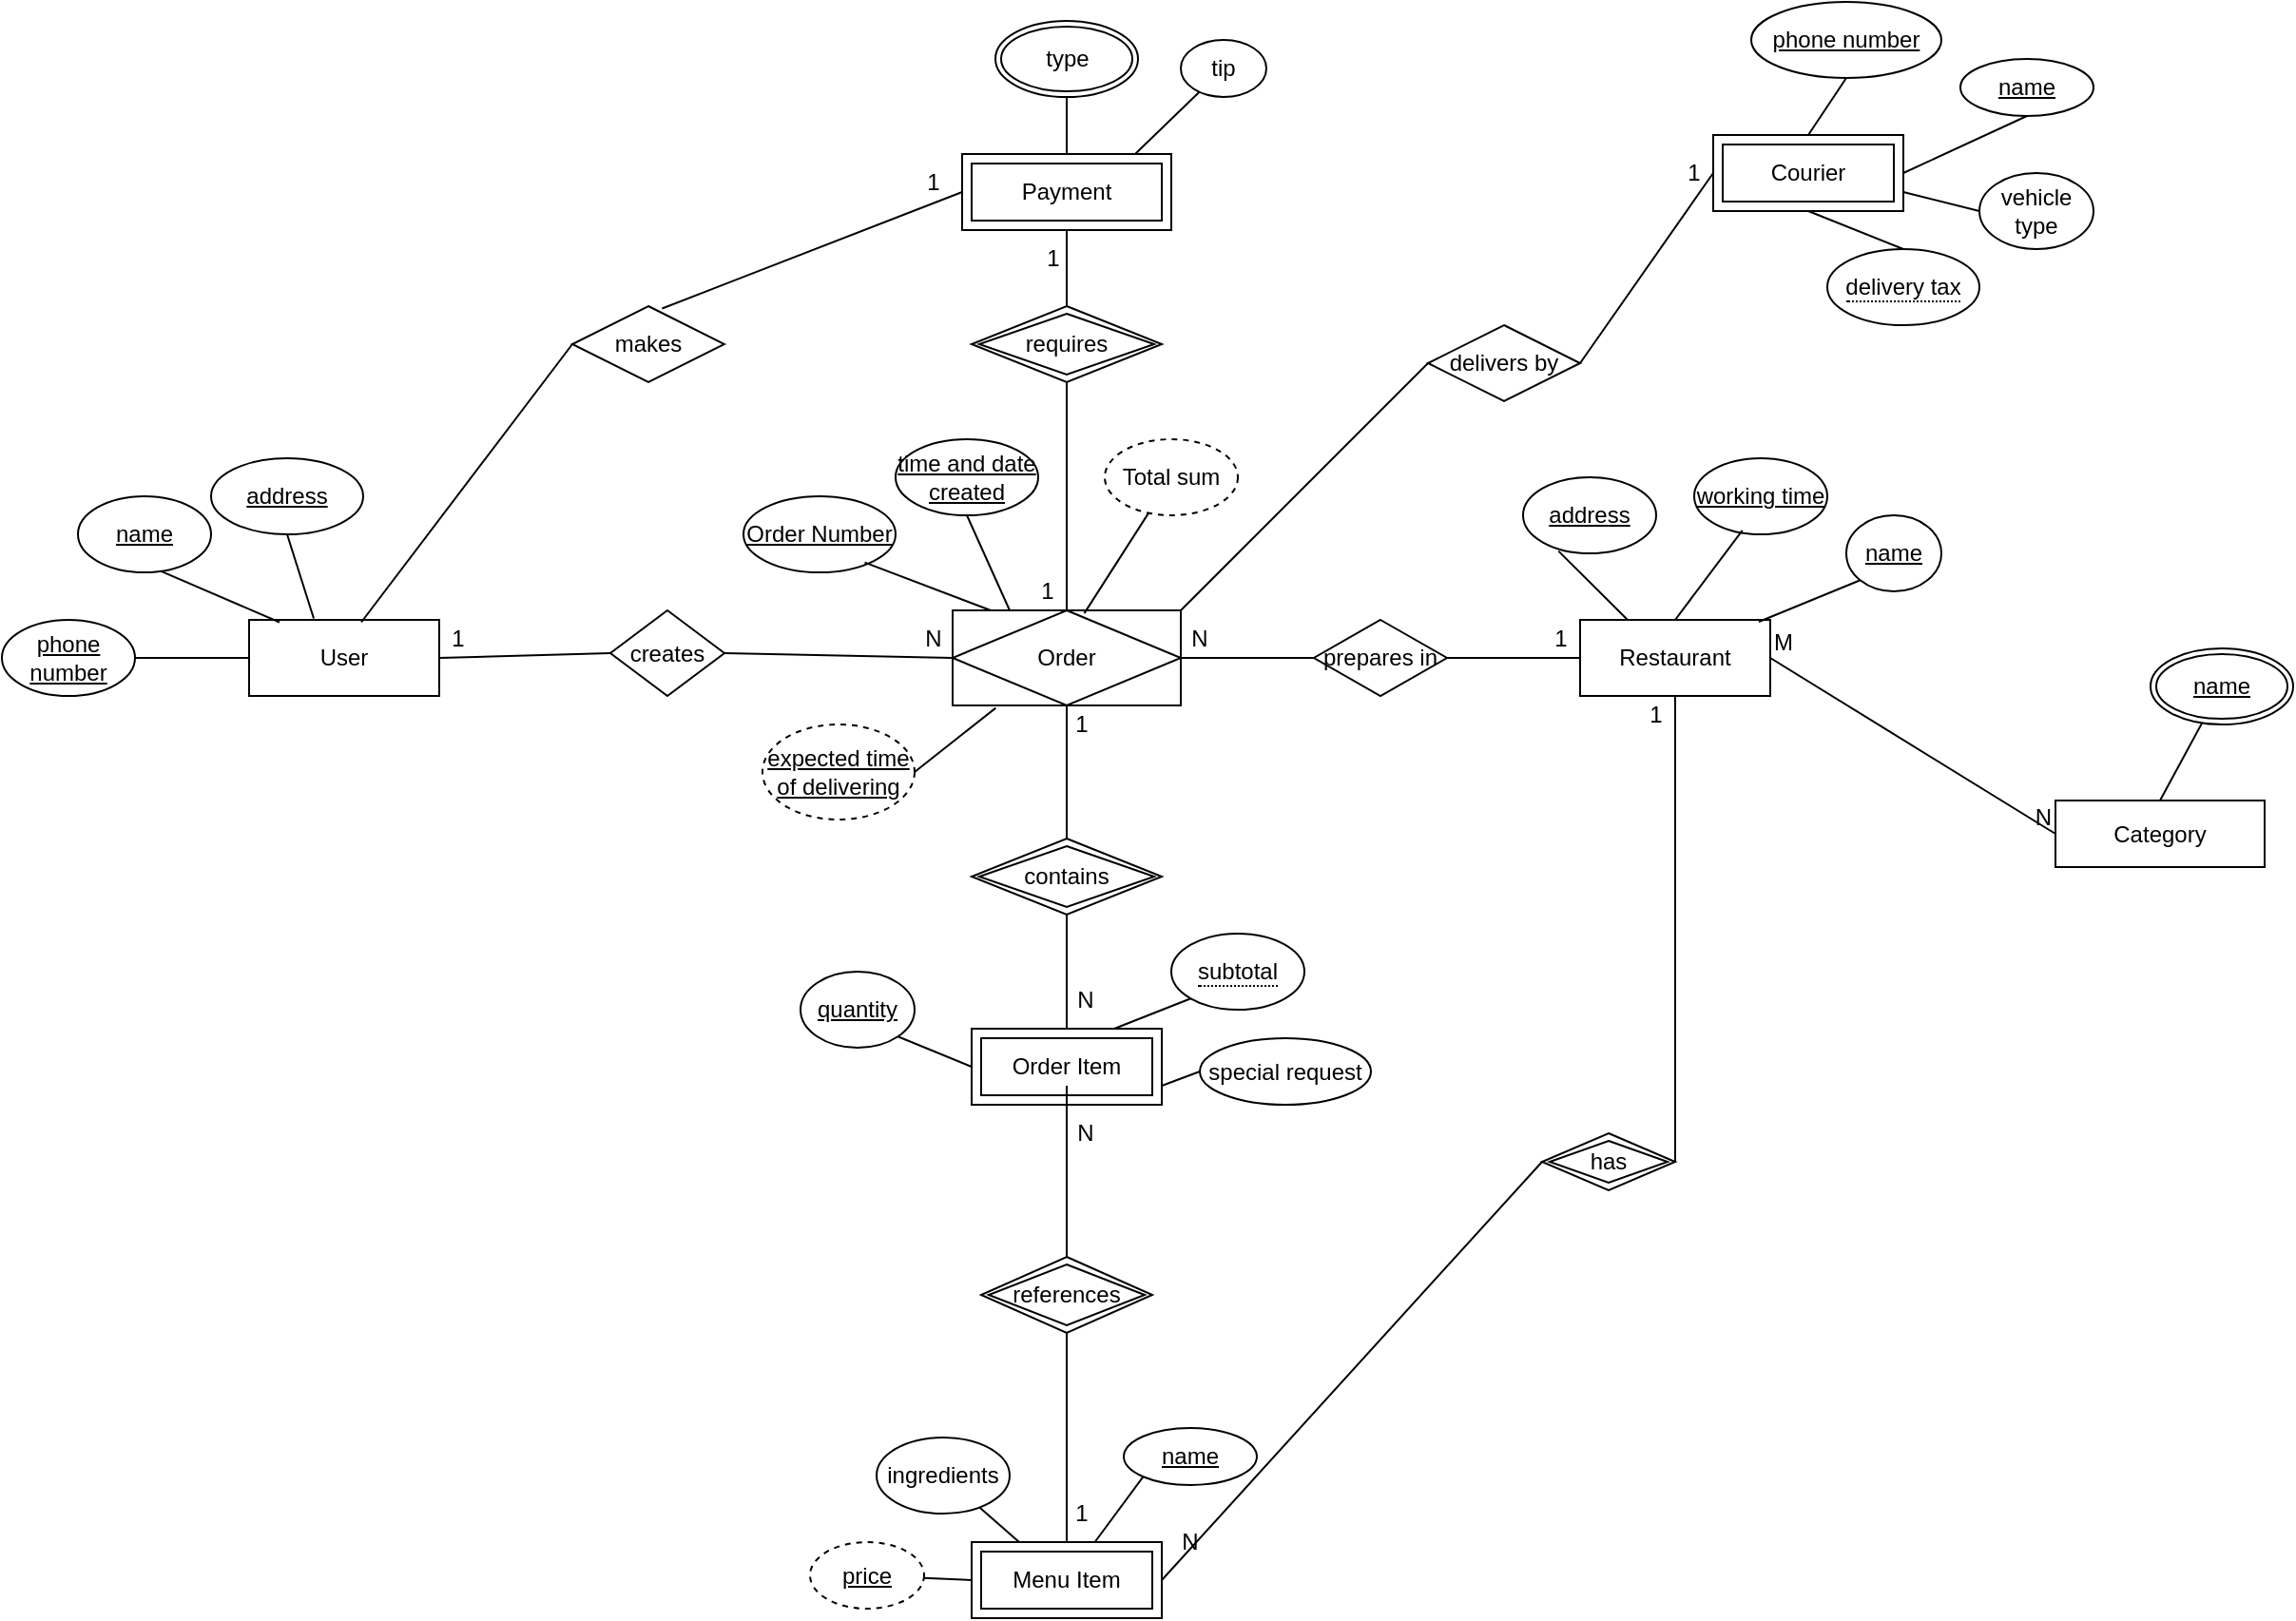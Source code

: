 <mxfile version="28.2.7">
  <diagram name="Page-1" id="MoFgTkFhk0gqg8Xyi4Bp">
    <mxGraphModel dx="1756" dy="458" grid="1" gridSize="10" guides="1" tooltips="1" connect="1" arrows="1" fold="1" page="1" pageScale="1" pageWidth="850" pageHeight="1100" math="0" shadow="0">
      <root>
        <mxCell id="0" />
        <mxCell id="1" parent="0" />
        <mxCell id="4uma7BNo0RW1MsDn6lvz-1" value="User" style="whiteSpace=wrap;html=1;align=center;" parent="1" vertex="1">
          <mxGeometry x="-50" y="385" width="100" height="40" as="geometry" />
        </mxCell>
        <mxCell id="4uma7BNo0RW1MsDn6lvz-3" value="Payment" style="shape=ext;margin=3;double=1;whiteSpace=wrap;html=1;align=center;" parent="1" vertex="1">
          <mxGeometry x="325" y="140" width="110" height="40" as="geometry" />
        </mxCell>
        <mxCell id="4uma7BNo0RW1MsDn6lvz-4" value="Order" style="shape=associativeEntity;whiteSpace=wrap;html=1;align=center;" parent="1" vertex="1">
          <mxGeometry x="320" y="380" width="120" height="50" as="geometry" />
        </mxCell>
        <mxCell id="4uma7BNo0RW1MsDn6lvz-7" value="" style="endArrow=none;html=1;rounded=0;exitX=1;exitY=0.5;exitDx=0;exitDy=0;entryX=0;entryY=0.5;entryDx=0;entryDy=0;" parent="1" source="4uma7BNo0RW1MsDn6lvz-6" target="4uma7BNo0RW1MsDn6lvz-4" edge="1">
          <mxGeometry relative="1" as="geometry">
            <mxPoint x="350" y="410" as="sourcePoint" />
            <mxPoint x="510" y="410" as="targetPoint" />
          </mxGeometry>
        </mxCell>
        <mxCell id="4uma7BNo0RW1MsDn6lvz-8" value="" style="endArrow=none;html=1;rounded=0;exitX=1;exitY=0.5;exitDx=0;exitDy=0;entryX=0;entryY=0.5;entryDx=0;entryDy=0;" parent="1" source="4uma7BNo0RW1MsDn6lvz-1" target="4uma7BNo0RW1MsDn6lvz-6" edge="1">
          <mxGeometry relative="1" as="geometry">
            <mxPoint x="140" y="380" as="sourcePoint" />
            <mxPoint x="320" y="380" as="targetPoint" />
          </mxGeometry>
        </mxCell>
        <mxCell id="4uma7BNo0RW1MsDn6lvz-6" value="creates" style="shape=rhombus;perimeter=rhombusPerimeter;whiteSpace=wrap;html=1;align=center;" parent="1" vertex="1">
          <mxGeometry x="140" y="380" width="60" height="45" as="geometry" />
        </mxCell>
        <mxCell id="4uma7BNo0RW1MsDn6lvz-10" value="" style="endArrow=none;html=1;rounded=0;exitX=0.5;exitY=0;exitDx=0;exitDy=0;entryX=0.5;entryY=1;entryDx=0;entryDy=0;" parent="1" source="4uma7BNo0RW1MsDn6lvz-9" target="4uma7BNo0RW1MsDn6lvz-3" edge="1">
          <mxGeometry relative="1" as="geometry">
            <mxPoint x="350" y="410" as="sourcePoint" />
            <mxPoint x="510" y="410" as="targetPoint" />
          </mxGeometry>
        </mxCell>
        <mxCell id="4uma7BNo0RW1MsDn6lvz-11" value="" style="endArrow=none;html=1;rounded=0;exitX=0.5;exitY=0;exitDx=0;exitDy=0;entryX=0.5;entryY=1;entryDx=0;entryDy=0;" parent="1" source="4uma7BNo0RW1MsDn6lvz-4" target="4uma7BNo0RW1MsDn6lvz-9" edge="1">
          <mxGeometry relative="1" as="geometry">
            <mxPoint x="380" y="355" as="sourcePoint" />
            <mxPoint x="379" y="252" as="targetPoint" />
          </mxGeometry>
        </mxCell>
        <mxCell id="4uma7BNo0RW1MsDn6lvz-9" value="requires" style="shape=rhombus;double=1;perimeter=rhombusPerimeter;whiteSpace=wrap;html=1;align=center;" parent="1" vertex="1">
          <mxGeometry x="330" y="220" width="100" height="40" as="geometry" />
        </mxCell>
        <mxCell id="4uma7BNo0RW1MsDn6lvz-15" value="Menu Item" style="shape=ext;margin=3;double=1;whiteSpace=wrap;html=1;align=center;" parent="1" vertex="1">
          <mxGeometry x="330" y="870" width="100" height="40" as="geometry" />
        </mxCell>
        <mxCell id="4uma7BNo0RW1MsDn6lvz-16" value="" style="endArrow=none;html=1;rounded=0;exitX=0.5;exitY=1;exitDx=0;exitDy=0;entryX=0.5;entryY=0;entryDx=0;entryDy=0;" parent="1" source="ycsqMdHeCcmxo6o2h_vL-10" target="4uma7BNo0RW1MsDn6lvz-15" edge="1">
          <mxGeometry relative="1" as="geometry">
            <mxPoint x="380" y="630" as="sourcePoint" />
            <mxPoint x="385" y="855" as="targetPoint" />
          </mxGeometry>
        </mxCell>
        <mxCell id="4uma7BNo0RW1MsDn6lvz-18" value="" style="endArrow=none;html=1;rounded=0;exitX=0.5;exitY=1;exitDx=0;exitDy=0;entryX=0.5;entryY=0;entryDx=0;entryDy=0;" parent="1" source="4uma7BNo0RW1MsDn6lvz-4" edge="1">
          <mxGeometry relative="1" as="geometry">
            <mxPoint x="380" y="405" as="sourcePoint" />
            <mxPoint x="380" y="500" as="targetPoint" />
          </mxGeometry>
        </mxCell>
        <mxCell id="4uma7BNo0RW1MsDn6lvz-20" value="" style="endArrow=none;html=1;rounded=0;exitX=1;exitY=0.5;exitDx=0;exitDy=0;entryX=0.5;entryY=1;entryDx=0;entryDy=0;" parent="1" source="4uma7BNo0RW1MsDn6lvz-19" target="4uma7BNo0RW1MsDn6lvz-5" edge="1">
          <mxGeometry relative="1" as="geometry">
            <mxPoint x="350" y="410" as="sourcePoint" />
            <mxPoint x="510" y="410" as="targetPoint" />
          </mxGeometry>
        </mxCell>
        <mxCell id="4uma7BNo0RW1MsDn6lvz-21" value="" style="endArrow=none;html=1;rounded=0;exitX=1;exitY=0.5;exitDx=0;exitDy=0;entryX=0;entryY=0.5;entryDx=0;entryDy=0;" parent="1" source="4uma7BNo0RW1MsDn6lvz-15" target="4uma7BNo0RW1MsDn6lvz-19" edge="1">
          <mxGeometry relative="1" as="geometry">
            <mxPoint x="430" y="540" as="sourcePoint" />
            <mxPoint x="640" y="400" as="targetPoint" />
          </mxGeometry>
        </mxCell>
        <mxCell id="4uma7BNo0RW1MsDn6lvz-19" value="has" style="shape=rhombus;double=1;perimeter=rhombusPerimeter;whiteSpace=wrap;html=1;align=center;" parent="1" vertex="1">
          <mxGeometry x="630" y="655" width="70" height="30" as="geometry" />
        </mxCell>
        <mxCell id="4uma7BNo0RW1MsDn6lvz-25" value="Courier" style="shape=ext;margin=3;double=1;whiteSpace=wrap;html=1;align=center;" parent="1" vertex="1">
          <mxGeometry x="720" y="130" width="100" height="40" as="geometry" />
        </mxCell>
        <mxCell id="4uma7BNo0RW1MsDn6lvz-28" value="" style="endArrow=none;html=1;rounded=0;exitX=1;exitY=0.5;exitDx=0;exitDy=0;entryX=0;entryY=0.5;entryDx=0;entryDy=0;" parent="1" source="4uma7BNo0RW1MsDn6lvz-4" target="4uma7BNo0RW1MsDn6lvz-27" edge="1">
          <mxGeometry relative="1" as="geometry">
            <mxPoint x="440" y="405" as="sourcePoint" />
            <mxPoint x="550" y="405" as="targetPoint" />
          </mxGeometry>
        </mxCell>
        <mxCell id="4uma7BNo0RW1MsDn6lvz-27" value="prepares in" style="shape=rhombus;perimeter=rhombusPerimeter;whiteSpace=wrap;html=1;align=center;" parent="1" vertex="1">
          <mxGeometry x="510" y="385" width="70" height="40" as="geometry" />
        </mxCell>
        <mxCell id="4uma7BNo0RW1MsDn6lvz-40" value="" style="endArrow=none;html=1;rounded=0;exitX=1;exitY=0.5;exitDx=0;exitDy=0;entryX=0;entryY=0.5;entryDx=0;entryDy=0;" parent="1" source="4uma7BNo0RW1MsDn6lvz-27" target="4uma7BNo0RW1MsDn6lvz-5" edge="1">
          <mxGeometry relative="1" as="geometry">
            <mxPoint x="540" y="405" as="sourcePoint" />
            <mxPoint x="600" y="402.5" as="targetPoint" />
          </mxGeometry>
        </mxCell>
        <mxCell id="4uma7BNo0RW1MsDn6lvz-5" value="Restaurant" style="whiteSpace=wrap;html=1;align=center;" parent="1" vertex="1">
          <mxGeometry x="650" y="385" width="100" height="40" as="geometry" />
        </mxCell>
        <mxCell id="4uma7BNo0RW1MsDn6lvz-41" value="delivers by" style="shape=rhombus;perimeter=rhombusPerimeter;whiteSpace=wrap;html=1;align=center;" parent="1" vertex="1">
          <mxGeometry x="570" y="230" width="80" height="40" as="geometry" />
        </mxCell>
        <mxCell id="4uma7BNo0RW1MsDn6lvz-42" value="" style="endArrow=none;html=1;rounded=0;exitX=1;exitY=0;exitDx=0;exitDy=0;entryX=0;entryY=0.5;entryDx=0;entryDy=0;" parent="1" source="4uma7BNo0RW1MsDn6lvz-4" target="4uma7BNo0RW1MsDn6lvz-41" edge="1">
          <mxGeometry relative="1" as="geometry">
            <mxPoint x="460" y="310" as="sourcePoint" />
            <mxPoint x="620" y="310" as="targetPoint" />
          </mxGeometry>
        </mxCell>
        <mxCell id="4uma7BNo0RW1MsDn6lvz-43" value="" style="endArrow=none;html=1;rounded=0;exitX=1;exitY=0.5;exitDx=0;exitDy=0;entryX=0;entryY=0.5;entryDx=0;entryDy=0;" parent="1" source="4uma7BNo0RW1MsDn6lvz-41" target="4uma7BNo0RW1MsDn6lvz-25" edge="1">
          <mxGeometry relative="1" as="geometry">
            <mxPoint x="460" y="310" as="sourcePoint" />
            <mxPoint x="620" y="310" as="targetPoint" />
          </mxGeometry>
        </mxCell>
        <mxCell id="m9DAG0MVWjscYIP5leJM-1" value="Order Number" style="ellipse;whiteSpace=wrap;html=1;align=center;fontStyle=4;" parent="1" vertex="1">
          <mxGeometry x="210" y="320" width="80" height="40" as="geometry" />
        </mxCell>
        <mxCell id="m9DAG0MVWjscYIP5leJM-2" value="" style="endArrow=none;html=1;rounded=0;exitX=0.797;exitY=0.87;exitDx=0;exitDy=0;exitPerimeter=0;entryX=0.167;entryY=0;entryDx=0;entryDy=0;entryPerimeter=0;" parent="1" source="m9DAG0MVWjscYIP5leJM-1" target="4uma7BNo0RW1MsDn6lvz-4" edge="1">
          <mxGeometry relative="1" as="geometry">
            <mxPoint x="250" y="240" as="sourcePoint" />
            <mxPoint x="410" y="240" as="targetPoint" />
          </mxGeometry>
        </mxCell>
        <mxCell id="m9DAG0MVWjscYIP5leJM-3" value="&lt;u&gt;time and date created&lt;/u&gt;" style="ellipse;whiteSpace=wrap;html=1;align=center;" parent="1" vertex="1">
          <mxGeometry x="290" y="290" width="75" height="40" as="geometry" />
        </mxCell>
        <mxCell id="m9DAG0MVWjscYIP5leJM-5" value="" style="endArrow=none;html=1;rounded=0;entryX=0.5;entryY=1;entryDx=0;entryDy=0;exitX=0.25;exitY=0;exitDx=0;exitDy=0;" parent="1" source="4uma7BNo0RW1MsDn6lvz-4" target="m9DAG0MVWjscYIP5leJM-3" edge="1">
          <mxGeometry width="50" height="50" relative="1" as="geometry">
            <mxPoint x="300" y="430" as="sourcePoint" />
            <mxPoint x="350" y="380" as="targetPoint" />
          </mxGeometry>
        </mxCell>
        <mxCell id="m9DAG0MVWjscYIP5leJM-6" value="" style="endArrow=none;html=1;rounded=0;exitX=0.577;exitY=0.031;exitDx=0;exitDy=0;exitPerimeter=0;" parent="1" source="4uma7BNo0RW1MsDn6lvz-4" target="m9DAG0MVWjscYIP5leJM-7" edge="1">
          <mxGeometry width="50" height="50" relative="1" as="geometry">
            <mxPoint x="397.5" y="360" as="sourcePoint" />
            <mxPoint x="410" y="330" as="targetPoint" />
          </mxGeometry>
        </mxCell>
        <mxCell id="m9DAG0MVWjscYIP5leJM-7" value="Total sum" style="ellipse;whiteSpace=wrap;html=1;align=center;dashed=1;" parent="1" vertex="1">
          <mxGeometry x="400" y="290" width="70" height="40" as="geometry" />
        </mxCell>
        <mxCell id="m9DAG0MVWjscYIP5leJM-8" value="" style="endArrow=none;html=1;rounded=0;entryX=0.25;entryY=0;entryDx=0;entryDy=0;" parent="1" source="m9DAG0MVWjscYIP5leJM-9" target="4uma7BNo0RW1MsDn6lvz-15" edge="1">
          <mxGeometry relative="1" as="geometry">
            <mxPoint x="325" y="825" as="sourcePoint" />
            <mxPoint x="415" y="735" as="targetPoint" />
          </mxGeometry>
        </mxCell>
        <mxCell id="m9DAG0MVWjscYIP5leJM-9" value="ingredients" style="ellipse;whiteSpace=wrap;html=1;align=center;" parent="1" vertex="1">
          <mxGeometry x="280" y="815" width="70" height="40" as="geometry" />
        </mxCell>
        <mxCell id="m9DAG0MVWjscYIP5leJM-11" value="" style="endArrow=none;html=1;rounded=0;entryX=0;entryY=0.5;entryDx=0;entryDy=0;" parent="1" source="m9DAG0MVWjscYIP5leJM-12" target="4uma7BNo0RW1MsDn6lvz-15" edge="1">
          <mxGeometry relative="1" as="geometry">
            <mxPoint x="285" y="885" as="sourcePoint" />
            <mxPoint x="415" y="735" as="targetPoint" />
          </mxGeometry>
        </mxCell>
        <mxCell id="m9DAG0MVWjscYIP5leJM-12" value="&lt;u&gt;price&lt;/u&gt;" style="ellipse;whiteSpace=wrap;html=1;align=center;dashed=1;" parent="1" vertex="1">
          <mxGeometry x="245" y="870" width="60" height="35" as="geometry" />
        </mxCell>
        <mxCell id="m9DAG0MVWjscYIP5leJM-14" value="" style="endArrow=none;html=1;rounded=0;entryX=0.5;entryY=0;entryDx=0;entryDy=0;" parent="1" source="m9DAG0MVWjscYIP5leJM-15" target="4uma7BNo0RW1MsDn6lvz-3" edge="1">
          <mxGeometry relative="1" as="geometry">
            <mxPoint x="290" y="130" as="sourcePoint" />
            <mxPoint x="410" y="280" as="targetPoint" />
          </mxGeometry>
        </mxCell>
        <mxCell id="m9DAG0MVWjscYIP5leJM-15" value="type" style="ellipse;shape=doubleEllipse;margin=3;whiteSpace=wrap;html=1;align=center;" parent="1" vertex="1">
          <mxGeometry x="342.5" y="70" width="75" height="40" as="geometry" />
        </mxCell>
        <mxCell id="m9DAG0MVWjscYIP5leJM-17" value="address" style="ellipse;whiteSpace=wrap;html=1;align=center;fontStyle=4;" parent="1" vertex="1">
          <mxGeometry x="620" y="310" width="70" height="40" as="geometry" />
        </mxCell>
        <mxCell id="m9DAG0MVWjscYIP5leJM-18" value="" style="endArrow=none;html=1;rounded=0;exitX=0.266;exitY=0.97;exitDx=0;exitDy=0;exitPerimeter=0;entryX=0.25;entryY=0;entryDx=0;entryDy=0;" parent="1" source="m9DAG0MVWjscYIP5leJM-17" target="4uma7BNo0RW1MsDn6lvz-5" edge="1">
          <mxGeometry relative="1" as="geometry">
            <mxPoint x="650" y="348" as="sourcePoint" />
            <mxPoint x="670" y="380" as="targetPoint" />
          </mxGeometry>
        </mxCell>
        <mxCell id="m9DAG0MVWjscYIP5leJM-19" value="working time" style="ellipse;whiteSpace=wrap;html=1;align=center;fontStyle=4;" parent="1" vertex="1">
          <mxGeometry x="710" y="300" width="70" height="40" as="geometry" />
        </mxCell>
        <mxCell id="m9DAG0MVWjscYIP5leJM-20" value="" style="endArrow=none;html=1;rounded=0;exitX=0.362;exitY=0.948;exitDx=0;exitDy=0;exitPerimeter=0;entryX=0.5;entryY=0;entryDx=0;entryDy=0;" parent="1" source="m9DAG0MVWjscYIP5leJM-19" target="4uma7BNo0RW1MsDn6lvz-5" edge="1">
          <mxGeometry relative="1" as="geometry">
            <mxPoint x="530" y="420" as="sourcePoint" />
            <mxPoint x="710" y="380" as="targetPoint" />
          </mxGeometry>
        </mxCell>
        <mxCell id="m9DAG0MVWjscYIP5leJM-21" value="" style="endArrow=none;html=1;rounded=0;" parent="1" target="m9DAG0MVWjscYIP5leJM-22" edge="1">
          <mxGeometry relative="1" as="geometry">
            <mxPoint x="416" y="140" as="sourcePoint" />
            <mxPoint x="440" y="120" as="targetPoint" />
          </mxGeometry>
        </mxCell>
        <mxCell id="m9DAG0MVWjscYIP5leJM-22" value="tip" style="ellipse;whiteSpace=wrap;html=1;align=center;" parent="1" vertex="1">
          <mxGeometry x="440" y="80" width="45" height="30" as="geometry" />
        </mxCell>
        <mxCell id="m9DAG0MVWjscYIP5leJM-26" value="&lt;u&gt;name&lt;/u&gt;" style="ellipse;whiteSpace=wrap;html=1;align=center;" parent="1" vertex="1">
          <mxGeometry x="850" y="90" width="70" height="30" as="geometry" />
        </mxCell>
        <mxCell id="m9DAG0MVWjscYIP5leJM-27" value="phone number" style="ellipse;whiteSpace=wrap;html=1;align=center;fontStyle=4;" parent="1" vertex="1">
          <mxGeometry x="740" y="60" width="100" height="40" as="geometry" />
        </mxCell>
        <mxCell id="m9DAG0MVWjscYIP5leJM-28" value="" style="endArrow=none;html=1;rounded=0;exitX=0.5;exitY=1;exitDx=0;exitDy=0;entryX=0.5;entryY=0;entryDx=0;entryDy=0;" parent="1" source="m9DAG0MVWjscYIP5leJM-27" target="4uma7BNo0RW1MsDn6lvz-25" edge="1">
          <mxGeometry relative="1" as="geometry">
            <mxPoint x="450" y="210" as="sourcePoint" />
            <mxPoint x="610" y="210" as="targetPoint" />
          </mxGeometry>
        </mxCell>
        <mxCell id="m9DAG0MVWjscYIP5leJM-29" value="" style="endArrow=none;html=1;rounded=0;entryX=1;entryY=0.5;entryDx=0;entryDy=0;exitX=0.5;exitY=1;exitDx=0;exitDy=0;" parent="1" source="m9DAG0MVWjscYIP5leJM-26" target="4uma7BNo0RW1MsDn6lvz-25" edge="1">
          <mxGeometry relative="1" as="geometry">
            <mxPoint x="450" y="210" as="sourcePoint" />
            <mxPoint x="610" y="210" as="targetPoint" />
          </mxGeometry>
        </mxCell>
        <mxCell id="m9DAG0MVWjscYIP5leJM-30" value="vehicle type" style="ellipse;whiteSpace=wrap;html=1;align=center;" parent="1" vertex="1">
          <mxGeometry x="860" y="150" width="60" height="40" as="geometry" />
        </mxCell>
        <mxCell id="m9DAG0MVWjscYIP5leJM-31" value="" style="endArrow=none;html=1;rounded=0;entryX=0;entryY=0.5;entryDx=0;entryDy=0;exitX=1;exitY=0.75;exitDx=0;exitDy=0;" parent="1" source="4uma7BNo0RW1MsDn6lvz-25" target="m9DAG0MVWjscYIP5leJM-30" edge="1">
          <mxGeometry relative="1" as="geometry">
            <mxPoint x="700" y="180" as="sourcePoint" />
            <mxPoint x="860" y="180" as="targetPoint" />
          </mxGeometry>
        </mxCell>
        <mxCell id="m9DAG0MVWjscYIP5leJM-35" value="address" style="ellipse;whiteSpace=wrap;html=1;align=center;fontStyle=4;" parent="1" vertex="1">
          <mxGeometry x="-70" y="300" width="80" height="40" as="geometry" />
        </mxCell>
        <mxCell id="m9DAG0MVWjscYIP5leJM-36" value="&lt;u&gt;name&lt;/u&gt;" style="ellipse;whiteSpace=wrap;html=1;align=center;" parent="1" vertex="1">
          <mxGeometry x="-140" y="320" width="70" height="40" as="geometry" />
        </mxCell>
        <mxCell id="m9DAG0MVWjscYIP5leJM-39" value="phone number" style="ellipse;whiteSpace=wrap;html=1;align=center;fontStyle=4;" parent="1" vertex="1">
          <mxGeometry x="-180" y="385" width="70" height="40" as="geometry" />
        </mxCell>
        <mxCell id="m9DAG0MVWjscYIP5leJM-40" value="" style="endArrow=none;html=1;rounded=0;exitX=0.34;exitY=-0.019;exitDx=0;exitDy=0;entryX=0.5;entryY=1;entryDx=0;entryDy=0;exitPerimeter=0;" parent="1" source="4uma7BNo0RW1MsDn6lvz-1" target="m9DAG0MVWjscYIP5leJM-35" edge="1">
          <mxGeometry relative="1" as="geometry">
            <mxPoint x="230" y="450" as="sourcePoint" />
            <mxPoint x="390" y="450" as="targetPoint" />
          </mxGeometry>
        </mxCell>
        <mxCell id="m9DAG0MVWjscYIP5leJM-41" value="" style="endArrow=none;html=1;rounded=0;exitX=0.625;exitY=0.986;exitDx=0;exitDy=0;exitPerimeter=0;entryX=0.16;entryY=0.031;entryDx=0;entryDy=0;entryPerimeter=0;" parent="1" source="m9DAG0MVWjscYIP5leJM-36" target="4uma7BNo0RW1MsDn6lvz-1" edge="1">
          <mxGeometry relative="1" as="geometry">
            <mxPoint x="230" y="450" as="sourcePoint" />
            <mxPoint x="390" y="450" as="targetPoint" />
          </mxGeometry>
        </mxCell>
        <mxCell id="m9DAG0MVWjscYIP5leJM-42" value="" style="endArrow=none;html=1;rounded=0;entryX=0;entryY=0.5;entryDx=0;entryDy=0;" parent="1" source="m9DAG0MVWjscYIP5leJM-39" target="4uma7BNo0RW1MsDn6lvz-1" edge="1">
          <mxGeometry relative="1" as="geometry">
            <mxPoint x="230" y="450" as="sourcePoint" />
            <mxPoint x="390" y="450" as="targetPoint" />
          </mxGeometry>
        </mxCell>
        <mxCell id="m9DAG0MVWjscYIP5leJM-43" value="&lt;u&gt;expected time of delivering&lt;/u&gt;" style="ellipse;whiteSpace=wrap;html=1;align=center;dashed=1;" parent="1" vertex="1">
          <mxGeometry x="220" y="440" width="80" height="50" as="geometry" />
        </mxCell>
        <mxCell id="m9DAG0MVWjscYIP5leJM-44" value="" style="endArrow=none;html=1;rounded=0;exitX=0.189;exitY=1.026;exitDx=0;exitDy=0;exitPerimeter=0;entryX=1;entryY=0.5;entryDx=0;entryDy=0;" parent="1" source="4uma7BNo0RW1MsDn6lvz-4" target="m9DAG0MVWjscYIP5leJM-43" edge="1">
          <mxGeometry relative="1" as="geometry">
            <mxPoint x="370" y="380" as="sourcePoint" />
            <mxPoint x="530" y="380" as="targetPoint" />
          </mxGeometry>
        </mxCell>
        <mxCell id="m9DAG0MVWjscYIP5leJM-45" value="1" style="text;html=1;whiteSpace=wrap;strokeColor=none;fillColor=none;align=center;verticalAlign=middle;rounded=0;" parent="1" vertex="1">
          <mxGeometry x="30" y="380" width="60" height="30" as="geometry" />
        </mxCell>
        <mxCell id="m9DAG0MVWjscYIP5leJM-46" value="N" style="text;html=1;whiteSpace=wrap;strokeColor=none;fillColor=none;align=center;verticalAlign=middle;rounded=0;" parent="1" vertex="1">
          <mxGeometry x="280" y="380" width="60" height="30" as="geometry" />
        </mxCell>
        <mxCell id="m9DAG0MVWjscYIP5leJM-47" value="N" style="text;html=1;whiteSpace=wrap;strokeColor=none;fillColor=none;align=center;verticalAlign=middle;rounded=0;" parent="1" vertex="1">
          <mxGeometry x="420" y="380" width="60" height="30" as="geometry" />
        </mxCell>
        <mxCell id="m9DAG0MVWjscYIP5leJM-48" value="1" style="text;html=1;whiteSpace=wrap;strokeColor=none;fillColor=none;align=center;verticalAlign=middle;rounded=0;" parent="1" vertex="1">
          <mxGeometry x="610" y="380" width="60" height="30" as="geometry" />
        </mxCell>
        <mxCell id="m9DAG0MVWjscYIP5leJM-49" value="1" style="text;html=1;whiteSpace=wrap;strokeColor=none;fillColor=none;align=center;verticalAlign=middle;rounded=0;" parent="1" vertex="1">
          <mxGeometry x="680" y="135" width="60" height="30" as="geometry" />
        </mxCell>
        <mxCell id="m9DAG0MVWjscYIP5leJM-50" value="1" style="text;html=1;whiteSpace=wrap;strokeColor=none;fillColor=none;align=center;verticalAlign=middle;rounded=0;" parent="1" vertex="1">
          <mxGeometry x="357.5" y="425" width="60" height="30" as="geometry" />
        </mxCell>
        <mxCell id="m9DAG0MVWjscYIP5leJM-51" value="N" style="text;html=1;whiteSpace=wrap;strokeColor=none;fillColor=none;align=center;verticalAlign=middle;rounded=0;" parent="1" vertex="1">
          <mxGeometry x="360" y="640" width="60" height="30" as="geometry" />
        </mxCell>
        <mxCell id="m9DAG0MVWjscYIP5leJM-52" value="1" style="text;html=1;whiteSpace=wrap;strokeColor=none;fillColor=none;align=center;verticalAlign=middle;rounded=0;" parent="1" vertex="1">
          <mxGeometry x="660" y="420" width="60" height="30" as="geometry" />
        </mxCell>
        <mxCell id="m9DAG0MVWjscYIP5leJM-53" value="N" style="text;html=1;whiteSpace=wrap;strokeColor=none;fillColor=none;align=center;verticalAlign=middle;rounded=0;" parent="1" vertex="1">
          <mxGeometry x="415" y="855" width="60" height="30" as="geometry" />
        </mxCell>
        <mxCell id="m9DAG0MVWjscYIP5leJM-54" value="1" style="text;html=1;whiteSpace=wrap;strokeColor=none;fillColor=none;align=center;verticalAlign=middle;rounded=0;" parent="1" vertex="1">
          <mxGeometry x="340" y="355" width="60" height="30" as="geometry" />
        </mxCell>
        <mxCell id="m9DAG0MVWjscYIP5leJM-55" value="1" style="text;html=1;whiteSpace=wrap;strokeColor=none;fillColor=none;align=center;verticalAlign=middle;rounded=0;" parent="1" vertex="1">
          <mxGeometry x="342.5" y="180" width="60" height="30" as="geometry" />
        </mxCell>
        <mxCell id="dDvOPkUlI8bFFpHEiNVP-1" value="name" style="ellipse;whiteSpace=wrap;html=1;align=center;fontStyle=4;" parent="1" vertex="1">
          <mxGeometry x="790" y="330" width="50" height="40" as="geometry" />
        </mxCell>
        <mxCell id="dDvOPkUlI8bFFpHEiNVP-2" value="" style="endArrow=none;html=1;rounded=0;entryX=0;entryY=1;entryDx=0;entryDy=0;exitX=0.94;exitY=0.025;exitDx=0;exitDy=0;exitPerimeter=0;" parent="1" source="4uma7BNo0RW1MsDn6lvz-5" target="dDvOPkUlI8bFFpHEiNVP-1" edge="1">
          <mxGeometry width="50" height="50" relative="1" as="geometry">
            <mxPoint x="370" y="540" as="sourcePoint" />
            <mxPoint x="420" y="490" as="targetPoint" />
          </mxGeometry>
        </mxCell>
        <mxCell id="dDvOPkUlI8bFFpHEiNVP-3" value="" style="endArrow=none;html=1;rounded=0;exitX=0;exitY=1;exitDx=0;exitDy=0;" parent="1" source="dDvOPkUlI8bFFpHEiNVP-4" target="4uma7BNo0RW1MsDn6lvz-15" edge="1">
          <mxGeometry width="50" height="50" relative="1" as="geometry">
            <mxPoint x="435" y="835" as="sourcePoint" />
            <mxPoint x="425" y="705" as="targetPoint" />
          </mxGeometry>
        </mxCell>
        <mxCell id="dDvOPkUlI8bFFpHEiNVP-4" value="name" style="ellipse;whiteSpace=wrap;html=1;align=center;fontStyle=4;" parent="1" vertex="1">
          <mxGeometry x="410" y="810" width="70" height="30" as="geometry" />
        </mxCell>
        <mxCell id="dDvOPkUlI8bFFpHEiNVP-6" style="edgeStyle=orthogonalEdgeStyle;rounded=0;orthogonalLoop=1;jettySize=auto;html=1;exitX=0.5;exitY=1;exitDx=0;exitDy=0;" parent="1" source="m9DAG0MVWjscYIP5leJM-36" target="m9DAG0MVWjscYIP5leJM-36" edge="1">
          <mxGeometry relative="1" as="geometry" />
        </mxCell>
        <mxCell id="dDvOPkUlI8bFFpHEiNVP-13" value="" style="endArrow=none;html=1;rounded=0;entryX=0;entryY=0.5;entryDx=0;entryDy=0;exitX=0.59;exitY=0.031;exitDx=0;exitDy=0;exitPerimeter=0;" parent="1" source="dDvOPkUlI8bFFpHEiNVP-14" target="4uma7BNo0RW1MsDn6lvz-3" edge="1">
          <mxGeometry width="50" height="50" relative="1" as="geometry">
            <mxPoint x="410" y="400" as="sourcePoint" />
            <mxPoint x="460" y="350" as="targetPoint" />
          </mxGeometry>
        </mxCell>
        <mxCell id="dDvOPkUlI8bFFpHEiNVP-15" value="" style="endArrow=none;html=1;rounded=0;entryX=0;entryY=0.5;entryDx=0;entryDy=0;exitX=0.59;exitY=0.031;exitDx=0;exitDy=0;exitPerimeter=0;" parent="1" source="4uma7BNo0RW1MsDn6lvz-1" target="dDvOPkUlI8bFFpHEiNVP-14" edge="1">
          <mxGeometry width="50" height="50" relative="1" as="geometry">
            <mxPoint x="9" y="386" as="sourcePoint" />
            <mxPoint x="325" y="160" as="targetPoint" />
          </mxGeometry>
        </mxCell>
        <mxCell id="dDvOPkUlI8bFFpHEiNVP-14" value="makes" style="shape=rhombus;perimeter=rhombusPerimeter;whiteSpace=wrap;html=1;align=center;" parent="1" vertex="1">
          <mxGeometry x="120" y="220" width="80" height="40" as="geometry" />
        </mxCell>
        <mxCell id="rxdajsisLNyu8SQOZjKF-1" value="1" style="text;html=1;whiteSpace=wrap;strokeColor=none;fillColor=none;align=center;verticalAlign=middle;rounded=0;" parent="1" vertex="1">
          <mxGeometry x="280" y="140" width="60" height="30" as="geometry" />
        </mxCell>
        <mxCell id="ycsqMdHeCcmxo6o2h_vL-2" value="" style="endArrow=none;html=1;rounded=0;exitX=0.5;exitY=1;exitDx=0;exitDy=0;entryX=0.5;entryY=0;entryDx=0;entryDy=0;" parent="1" target="ycsqMdHeCcmxo6o2h_vL-5" edge="1">
          <mxGeometry relative="1" as="geometry">
            <mxPoint x="380" y="530" as="sourcePoint" />
            <mxPoint x="380" y="590" as="targetPoint" />
          </mxGeometry>
        </mxCell>
        <mxCell id="ycsqMdHeCcmxo6o2h_vL-4" value="N" style="text;html=1;whiteSpace=wrap;strokeColor=none;fillColor=none;align=center;verticalAlign=middle;rounded=0;" parent="1" vertex="1">
          <mxGeometry x="360" y="570" width="60" height="30" as="geometry" />
        </mxCell>
        <mxCell id="ycsqMdHeCcmxo6o2h_vL-5" value="Order Item" style="shape=ext;margin=3;double=1;whiteSpace=wrap;html=1;align=center;" parent="1" vertex="1">
          <mxGeometry x="330" y="600" width="100" height="40" as="geometry" />
        </mxCell>
        <mxCell id="ycsqMdHeCcmxo6o2h_vL-7" value="1" style="text;html=1;whiteSpace=wrap;strokeColor=none;fillColor=none;align=center;verticalAlign=middle;rounded=0;" parent="1" vertex="1">
          <mxGeometry x="357.5" y="840" width="60" height="30" as="geometry" />
        </mxCell>
        <mxCell id="ycsqMdHeCcmxo6o2h_vL-9" value="contains" style="shape=rhombus;double=1;perimeter=rhombusPerimeter;whiteSpace=wrap;html=1;align=center;" parent="1" vertex="1">
          <mxGeometry x="330" y="500" width="100" height="40" as="geometry" />
        </mxCell>
        <mxCell id="ycsqMdHeCcmxo6o2h_vL-11" value="" style="endArrow=none;html=1;rounded=0;exitX=0.5;exitY=1;exitDx=0;exitDy=0;entryX=0.5;entryY=0;entryDx=0;entryDy=0;" parent="1" target="ycsqMdHeCcmxo6o2h_vL-10" edge="1">
          <mxGeometry relative="1" as="geometry">
            <mxPoint x="380" y="630" as="sourcePoint" />
            <mxPoint x="385" y="865" as="targetPoint" />
          </mxGeometry>
        </mxCell>
        <mxCell id="ycsqMdHeCcmxo6o2h_vL-10" value="references" style="shape=rhombus;double=1;perimeter=rhombusPerimeter;whiteSpace=wrap;html=1;align=center;" parent="1" vertex="1">
          <mxGeometry x="335" y="720" width="90" height="40" as="geometry" />
        </mxCell>
        <mxCell id="ycsqMdHeCcmxo6o2h_vL-13" value="&lt;u&gt;quantity&lt;/u&gt;" style="ellipse;whiteSpace=wrap;html=1;align=center;" parent="1" vertex="1">
          <mxGeometry x="240" y="570" width="60" height="40" as="geometry" />
        </mxCell>
        <mxCell id="ycsqMdHeCcmxo6o2h_vL-15" value="&lt;span style=&quot;border-bottom: 1px dotted&quot;&gt;subtotal&lt;/span&gt;" style="ellipse;whiteSpace=wrap;html=1;align=center;" parent="1" vertex="1">
          <mxGeometry x="435" y="550" width="70" height="40" as="geometry" />
        </mxCell>
        <mxCell id="ycsqMdHeCcmxo6o2h_vL-16" value="special request" style="ellipse;whiteSpace=wrap;html=1;align=center;" parent="1" vertex="1">
          <mxGeometry x="450" y="605" width="90" height="35" as="geometry" />
        </mxCell>
        <mxCell id="ycsqMdHeCcmxo6o2h_vL-17" style="edgeStyle=orthogonalEdgeStyle;rounded=0;orthogonalLoop=1;jettySize=auto;html=1;exitX=0.5;exitY=1;exitDx=0;exitDy=0;" parent="1" edge="1">
          <mxGeometry relative="1" as="geometry">
            <mxPoint x="260" y="655" as="sourcePoint" />
            <mxPoint x="260" y="655" as="targetPoint" />
          </mxGeometry>
        </mxCell>
        <mxCell id="ycsqMdHeCcmxo6o2h_vL-18" value="" style="endArrow=none;html=1;rounded=0;exitX=1;exitY=1;exitDx=0;exitDy=0;entryX=0;entryY=0.5;entryDx=0;entryDy=0;" parent="1" source="ycsqMdHeCcmxo6o2h_vL-13" target="ycsqMdHeCcmxo6o2h_vL-5" edge="1">
          <mxGeometry relative="1" as="geometry">
            <mxPoint x="400" y="570" as="sourcePoint" />
            <mxPoint x="560" y="570" as="targetPoint" />
          </mxGeometry>
        </mxCell>
        <mxCell id="ycsqMdHeCcmxo6o2h_vL-20" value="" style="endArrow=none;html=1;rounded=0;exitX=0.75;exitY=0;exitDx=0;exitDy=0;entryX=0;entryY=1;entryDx=0;entryDy=0;" parent="1" source="ycsqMdHeCcmxo6o2h_vL-5" target="ycsqMdHeCcmxo6o2h_vL-15" edge="1">
          <mxGeometry relative="1" as="geometry">
            <mxPoint x="400" y="570" as="sourcePoint" />
            <mxPoint x="560" y="570" as="targetPoint" />
          </mxGeometry>
        </mxCell>
        <mxCell id="ycsqMdHeCcmxo6o2h_vL-21" value="" style="endArrow=none;html=1;rounded=0;exitX=1;exitY=0.75;exitDx=0;exitDy=0;entryX=0;entryY=0.5;entryDx=0;entryDy=0;" parent="1" source="ycsqMdHeCcmxo6o2h_vL-5" target="ycsqMdHeCcmxo6o2h_vL-16" edge="1">
          <mxGeometry relative="1" as="geometry">
            <mxPoint x="400" y="570" as="sourcePoint" />
            <mxPoint x="450" y="630" as="targetPoint" />
          </mxGeometry>
        </mxCell>
        <mxCell id="ycsqMdHeCcmxo6o2h_vL-22" value="&lt;span style=&quot;border-bottom: 1px dotted&quot;&gt;delivery tax&lt;/span&gt;" style="ellipse;whiteSpace=wrap;html=1;align=center;" parent="1" vertex="1">
          <mxGeometry x="780" y="190" width="80" height="40" as="geometry" />
        </mxCell>
        <mxCell id="ycsqMdHeCcmxo6o2h_vL-23" value="" style="endArrow=none;html=1;rounded=0;exitX=0.5;exitY=1;exitDx=0;exitDy=0;entryX=0.5;entryY=0;entryDx=0;entryDy=0;" parent="1" source="4uma7BNo0RW1MsDn6lvz-25" target="ycsqMdHeCcmxo6o2h_vL-22" edge="1">
          <mxGeometry relative="1" as="geometry">
            <mxPoint x="410" y="390" as="sourcePoint" />
            <mxPoint x="570" y="390" as="targetPoint" />
          </mxGeometry>
        </mxCell>
        <mxCell id="AxpS5aModK08J_y-Yg_E-1" value="Category" style="rounded=0;whiteSpace=wrap;html=1;" vertex="1" parent="1">
          <mxGeometry x="900" y="480" width="110" height="35" as="geometry" />
        </mxCell>
        <mxCell id="AxpS5aModK08J_y-Yg_E-2" value="" style="endArrow=none;html=1;rounded=0;entryX=0.5;entryY=0;entryDx=0;entryDy=0;" edge="1" parent="1" source="AxpS5aModK08J_y-Yg_E-3" target="AxpS5aModK08J_y-Yg_E-1">
          <mxGeometry relative="1" as="geometry">
            <mxPoint x="990" y="440" as="sourcePoint" />
            <mxPoint x="690" y="260" as="targetPoint" />
          </mxGeometry>
        </mxCell>
        <mxCell id="AxpS5aModK08J_y-Yg_E-3" value="&lt;u&gt;name&lt;/u&gt;" style="ellipse;shape=doubleEllipse;margin=3;whiteSpace=wrap;html=1;align=center;" vertex="1" parent="1">
          <mxGeometry x="950" y="400" width="75" height="40" as="geometry" />
        </mxCell>
        <mxCell id="AxpS5aModK08J_y-Yg_E-5" value="" style="endArrow=none;html=1;rounded=0;entryX=0;entryY=0.5;entryDx=0;entryDy=0;exitX=1;exitY=0.5;exitDx=0;exitDy=0;" edge="1" parent="1" source="4uma7BNo0RW1MsDn6lvz-5" target="AxpS5aModK08J_y-Yg_E-1">
          <mxGeometry relative="1" as="geometry">
            <mxPoint x="770" y="430" as="sourcePoint" />
            <mxPoint x="770" y="420" as="targetPoint" />
          </mxGeometry>
        </mxCell>
        <mxCell id="AxpS5aModK08J_y-Yg_E-6" value="M" style="resizable=0;html=1;whiteSpace=wrap;align=left;verticalAlign=bottom;" connectable="0" vertex="1" parent="AxpS5aModK08J_y-Yg_E-5">
          <mxGeometry x="-1" relative="1" as="geometry" />
        </mxCell>
        <mxCell id="AxpS5aModK08J_y-Yg_E-7" value="N" style="resizable=0;html=1;whiteSpace=wrap;align=right;verticalAlign=bottom;" connectable="0" vertex="1" parent="AxpS5aModK08J_y-Yg_E-5">
          <mxGeometry x="1" relative="1" as="geometry" />
        </mxCell>
      </root>
    </mxGraphModel>
  </diagram>
</mxfile>
